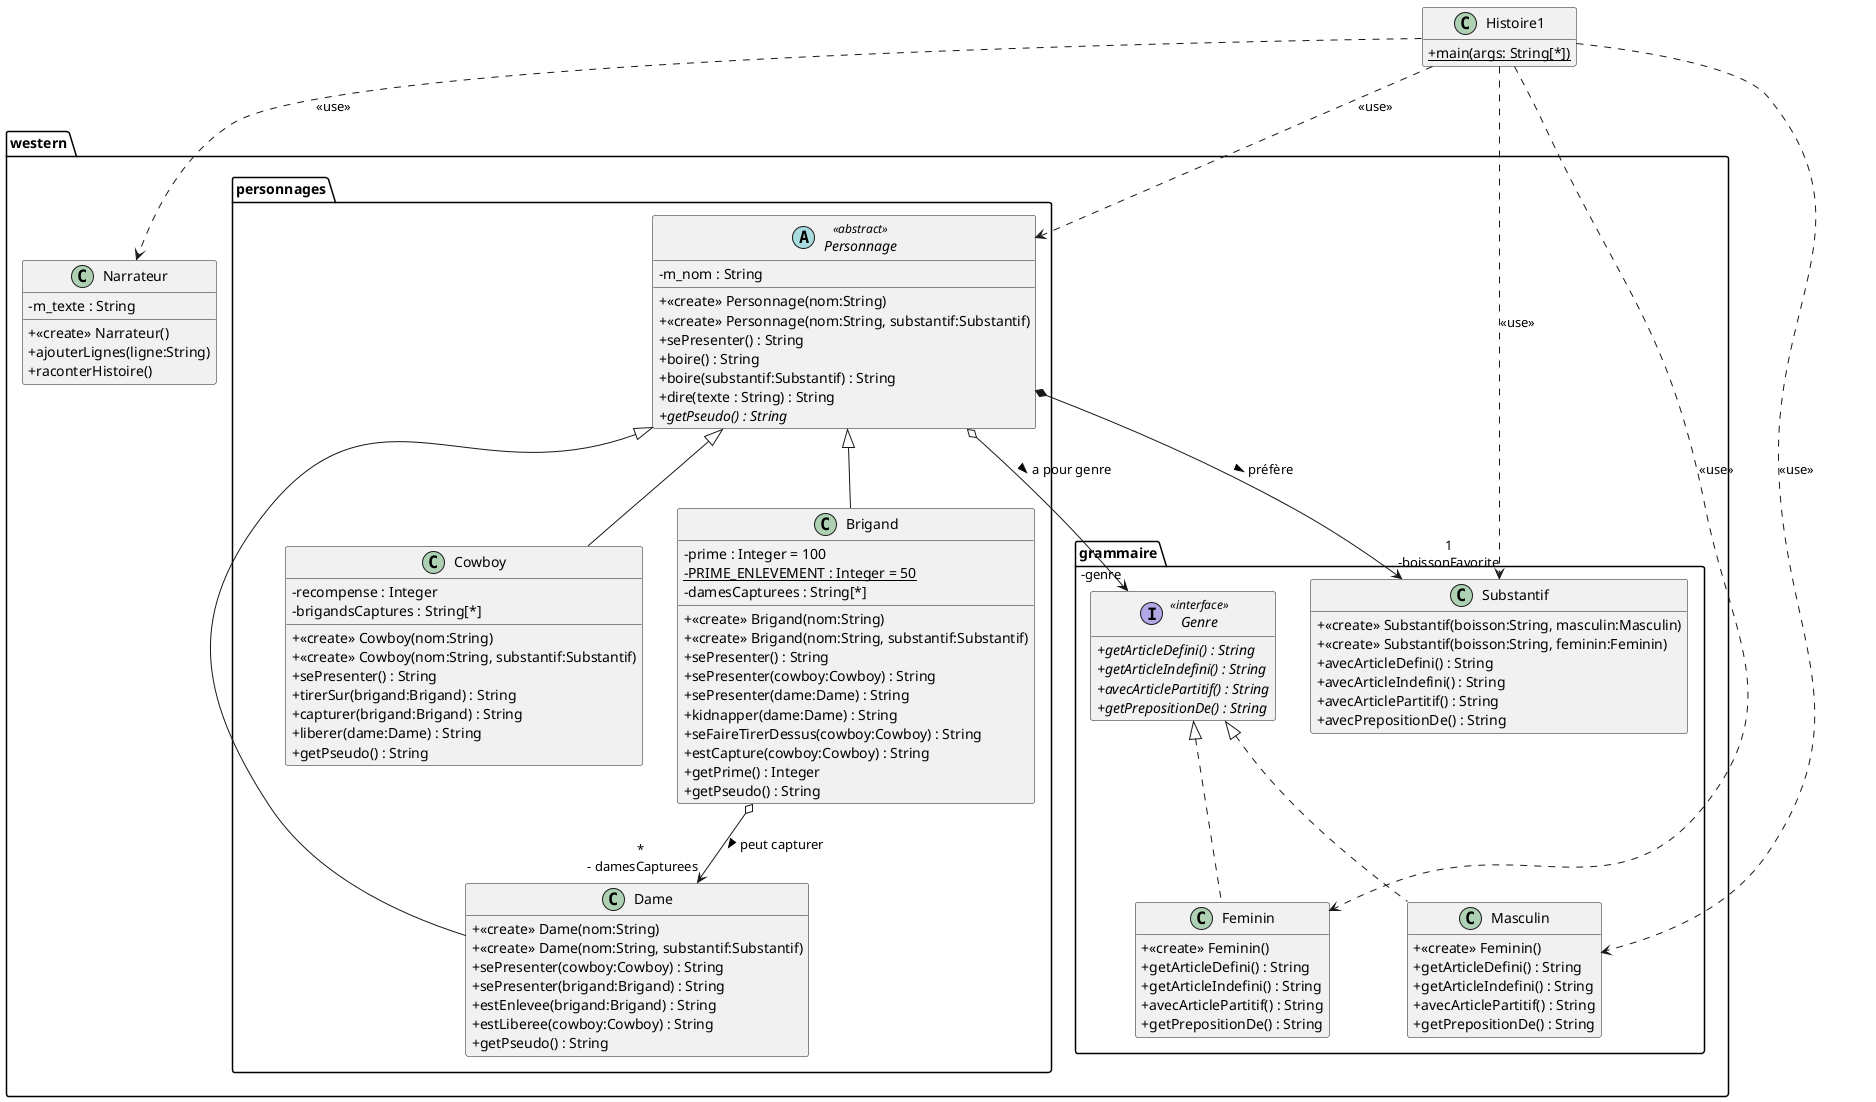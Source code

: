 @startuml

skinparam classAttributeIconSize 0
skinparam classFontSize Bold
skinparam style stricuml
hide empty members

package western{

    class Narrateur{
        - m_texte : String
        + <<create>> Narrateur()
        + ajouterLignes(ligne:String)
        + raconterHistoire()
    }
    package personnages{
        abstract class Personnage <<abstract>>{
            - m_nom : String
            + <<create>> Personnage(nom:String)
            + <<create>> Personnage(nom:String, substantif:Substantif)
            + sePresenter() : String
            + boire() : String
            + boire(substantif:Substantif) : String
            + dire(texte : String) : String
            + {abstract}getPseudo() : String
        }

        class Dame extends Personnage{
            + <<create>> Dame(nom:String)
            + <<create>> Dame(nom:String, substantif:Substantif)
            + sePresenter(cowboy:Cowboy) : String
            + sePresenter(brigand:Brigand) : String
            + estEnlevee(brigand:Brigand) : String
            + estLiberee(cowboy:Cowboy) : String
            + getPseudo() : String
        }

        class Cowboy extends Personnage{
            - recompense : Integer
            - brigandsCaptures : String[*]
            + <<create>> Cowboy(nom:String)
            + <<create>> Cowboy(nom:String, substantif:Substantif)
            + sePresenter() : String
            + tirerSur(brigand:Brigand) : String
            + capturer(brigand:Brigand) : String
            + liberer(dame:Dame) : String
            + getPseudo() : String
        }

        class Brigand extends Personnage{
            - prime : Integer = 100
            - {static} PRIME_ENLEVEMENT : Integer = 50
            - damesCapturees : String[*]
            + <<create>> Brigand(nom:String)
            + <<create>> Brigand(nom:String, substantif:Substantif)
            + sePresenter() : String
            + sePresenter(cowboy:Cowboy) : String
            + sePresenter(dame:Dame) : String
            + kidnapper(dame:Dame) : String
            + seFaireTirerDessus(cowboy:Cowboy) : String
            + estCapture(cowboy:Cowboy) : String
            + getPrime() : Integer
            + getPseudo() : String
        }


    }
    package grammaire{
        class Substantif{
            + <<create>> Substantif(boisson:String, masculin:Masculin)
            + <<create>> Substantif(boisson:String, feminin:Feminin)
            + avecArticleDefini() : String
            + avecArticleIndefini() : String
            + avecArticlePartitif() : String
            + avecPrepositionDe() : String
        }

        interface Genre <<interface>>{
            + {abstract} getArticleDefini() : String
            + {abstract} getArticleIndefini() : String
            + {abstract} avecArticlePartitif() : String
            + {abstract} getPrepositionDe() : String
        }

        class Feminin implements Genre{
            + <<create>> Feminin()
            + getArticleDefini() : String
            + getArticleIndefini() : String
            + avecArticlePartitif() : String
            + getPrepositionDe() : String
        }

        class Masculin implements Genre{
            + <<create>> Feminin()
            + getArticleDefini() : String
            + getArticleIndefini() : String
            + avecArticlePartitif() : String
            + getPrepositionDe() : String
        }
    }


 }
    class Histoire1{
        +{static} main(args: String[*])
    }



    Personnage *--> "1\n-boissonFavorite" Substantif : > préfère
    Personnage o--> "\n -genre" Genre : > a pour genre
    Histoire1 ..> Personnage : <<use>>
    Histoire1 ..> Substantif : <<use>>
    Histoire1 .> Narrateur : <<use>>
    Histoire1 ..> Masculin : <<use>>
    Histoire1 ..> Feminin : <<use>>

    Brigand o--> "*\n - damesCapturees" Dame : > peut capturer

@enduml
